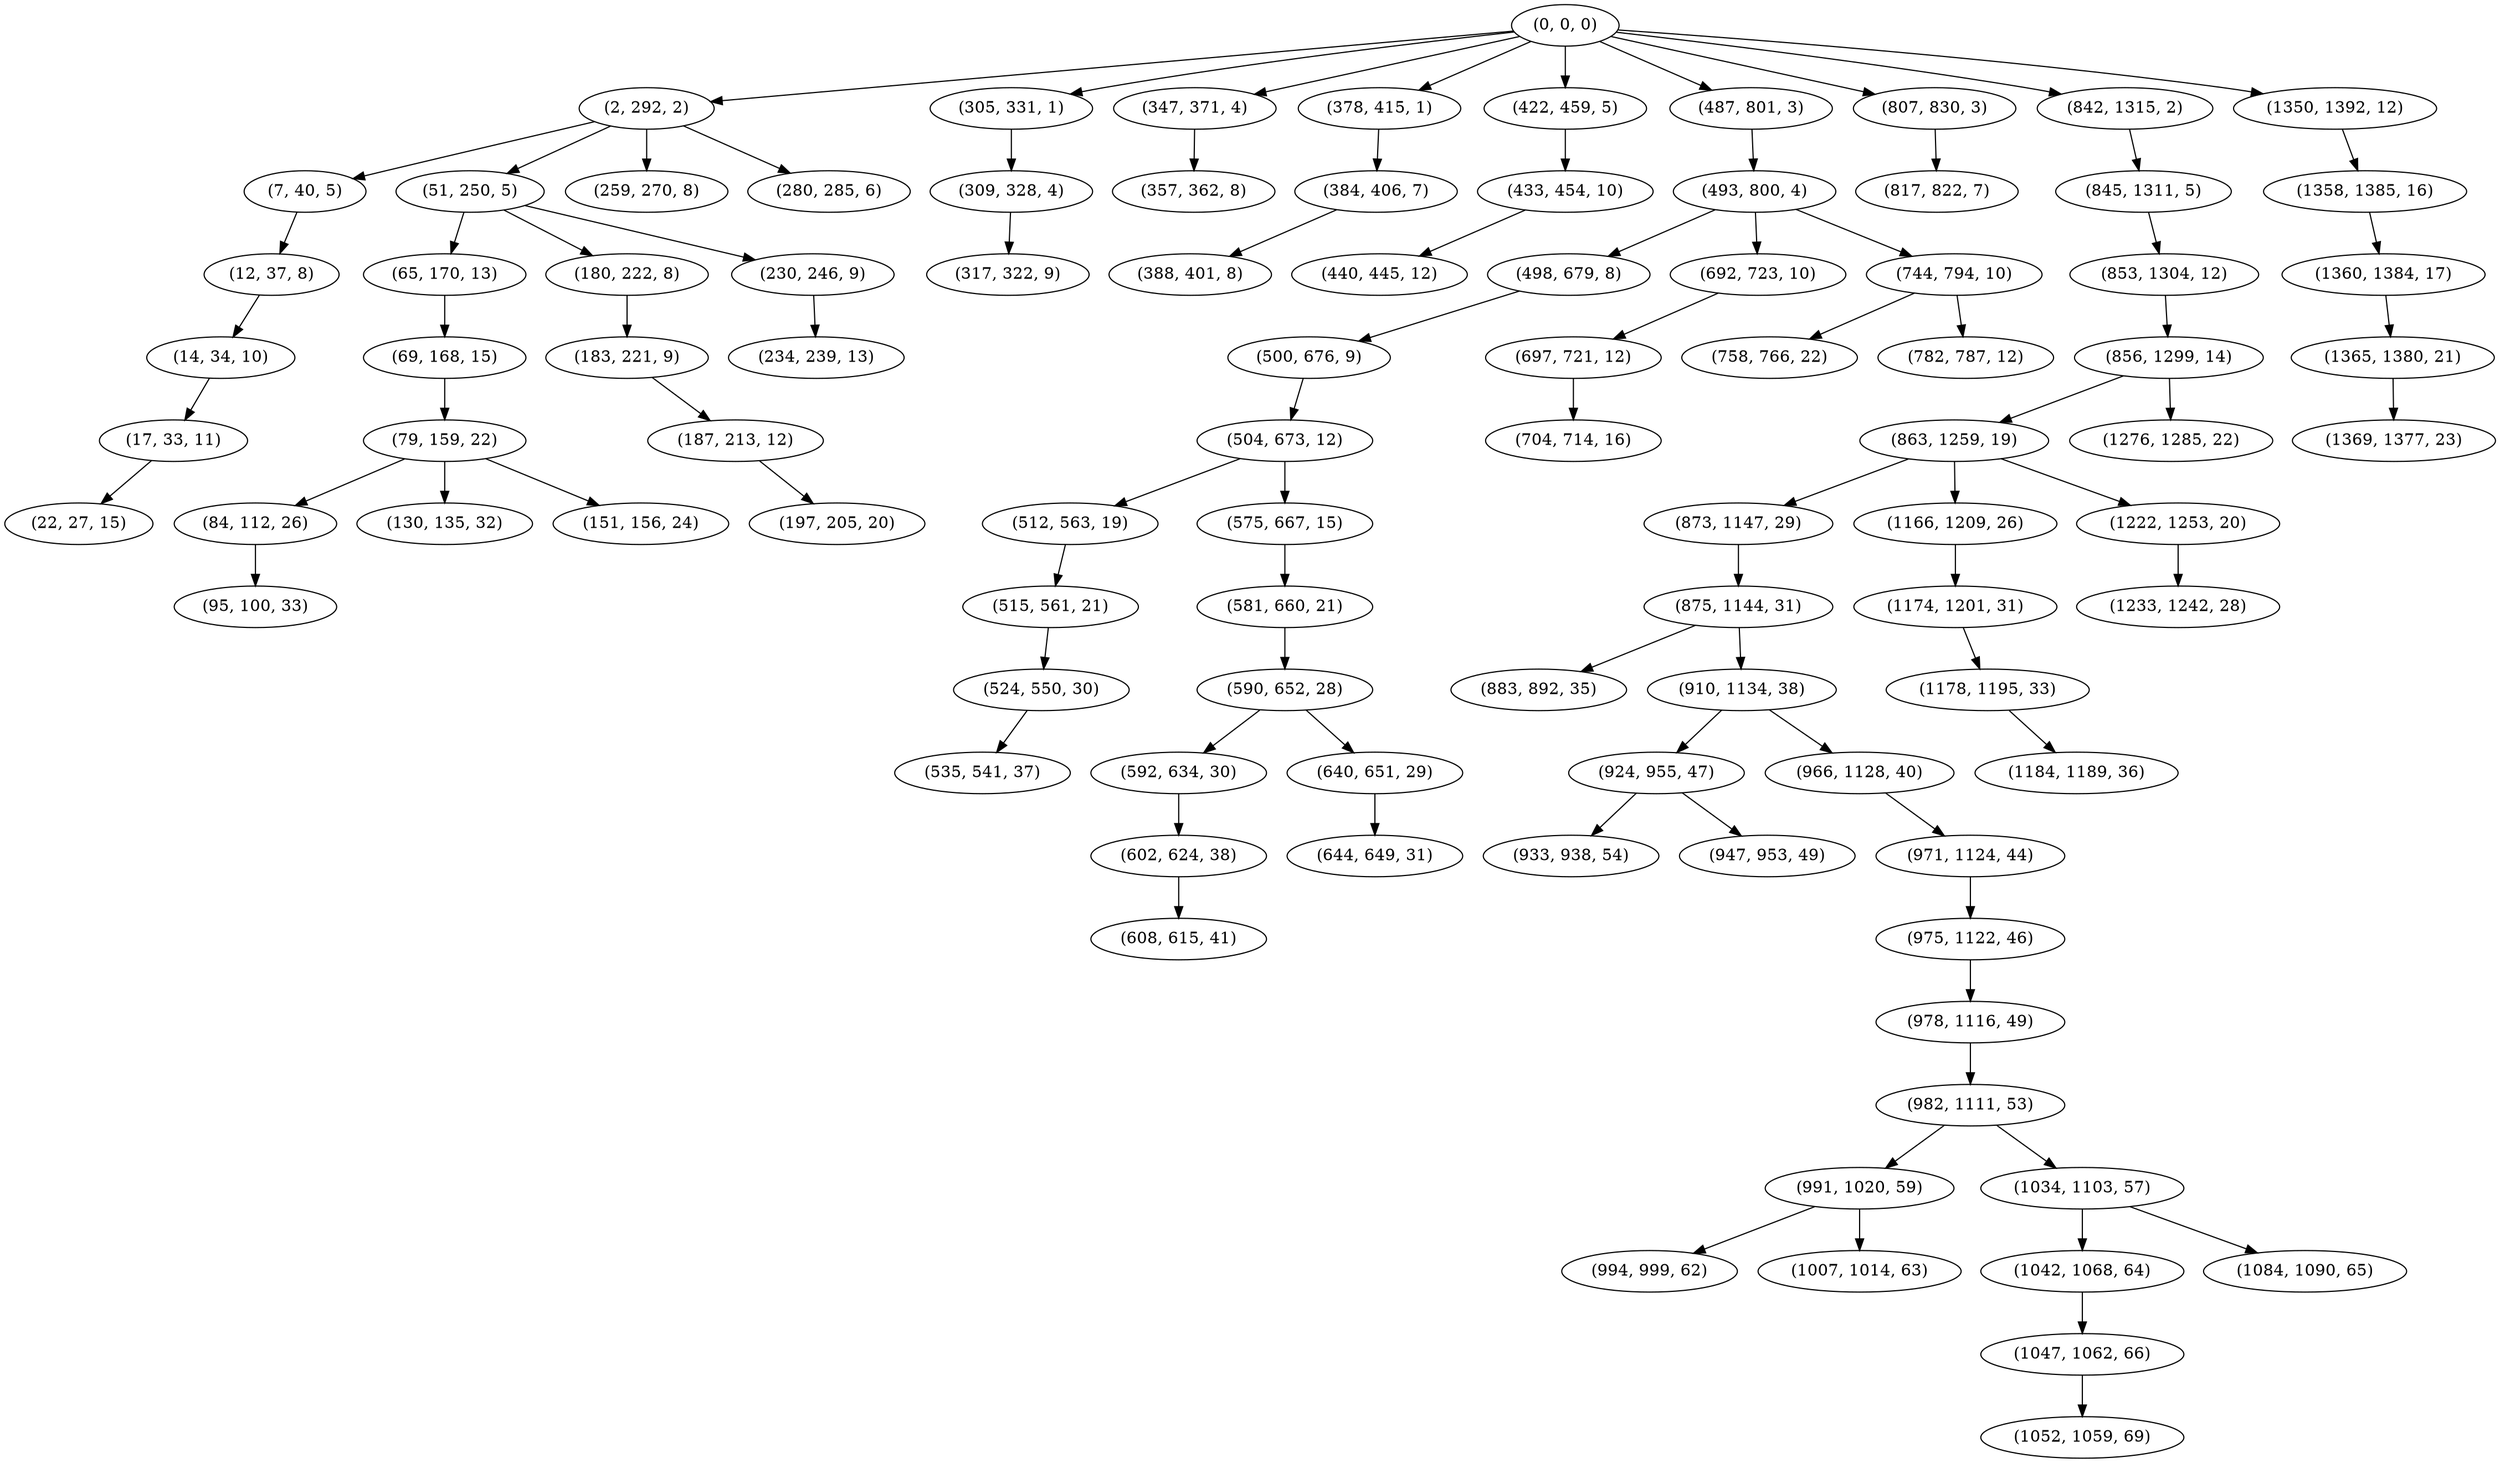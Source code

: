 digraph tree {
    "(0, 0, 0)";
    "(2, 292, 2)";
    "(7, 40, 5)";
    "(12, 37, 8)";
    "(14, 34, 10)";
    "(17, 33, 11)";
    "(22, 27, 15)";
    "(51, 250, 5)";
    "(65, 170, 13)";
    "(69, 168, 15)";
    "(79, 159, 22)";
    "(84, 112, 26)";
    "(95, 100, 33)";
    "(130, 135, 32)";
    "(151, 156, 24)";
    "(180, 222, 8)";
    "(183, 221, 9)";
    "(187, 213, 12)";
    "(197, 205, 20)";
    "(230, 246, 9)";
    "(234, 239, 13)";
    "(259, 270, 8)";
    "(280, 285, 6)";
    "(305, 331, 1)";
    "(309, 328, 4)";
    "(317, 322, 9)";
    "(347, 371, 4)";
    "(357, 362, 8)";
    "(378, 415, 1)";
    "(384, 406, 7)";
    "(388, 401, 8)";
    "(422, 459, 5)";
    "(433, 454, 10)";
    "(440, 445, 12)";
    "(487, 801, 3)";
    "(493, 800, 4)";
    "(498, 679, 8)";
    "(500, 676, 9)";
    "(504, 673, 12)";
    "(512, 563, 19)";
    "(515, 561, 21)";
    "(524, 550, 30)";
    "(535, 541, 37)";
    "(575, 667, 15)";
    "(581, 660, 21)";
    "(590, 652, 28)";
    "(592, 634, 30)";
    "(602, 624, 38)";
    "(608, 615, 41)";
    "(640, 651, 29)";
    "(644, 649, 31)";
    "(692, 723, 10)";
    "(697, 721, 12)";
    "(704, 714, 16)";
    "(744, 794, 10)";
    "(758, 766, 22)";
    "(782, 787, 12)";
    "(807, 830, 3)";
    "(817, 822, 7)";
    "(842, 1315, 2)";
    "(845, 1311, 5)";
    "(853, 1304, 12)";
    "(856, 1299, 14)";
    "(863, 1259, 19)";
    "(873, 1147, 29)";
    "(875, 1144, 31)";
    "(883, 892, 35)";
    "(910, 1134, 38)";
    "(924, 955, 47)";
    "(933, 938, 54)";
    "(947, 953, 49)";
    "(966, 1128, 40)";
    "(971, 1124, 44)";
    "(975, 1122, 46)";
    "(978, 1116, 49)";
    "(982, 1111, 53)";
    "(991, 1020, 59)";
    "(994, 999, 62)";
    "(1007, 1014, 63)";
    "(1034, 1103, 57)";
    "(1042, 1068, 64)";
    "(1047, 1062, 66)";
    "(1052, 1059, 69)";
    "(1084, 1090, 65)";
    "(1166, 1209, 26)";
    "(1174, 1201, 31)";
    "(1178, 1195, 33)";
    "(1184, 1189, 36)";
    "(1222, 1253, 20)";
    "(1233, 1242, 28)";
    "(1276, 1285, 22)";
    "(1350, 1392, 12)";
    "(1358, 1385, 16)";
    "(1360, 1384, 17)";
    "(1365, 1380, 21)";
    "(1369, 1377, 23)";
    "(0, 0, 0)" -> "(2, 292, 2)";
    "(0, 0, 0)" -> "(305, 331, 1)";
    "(0, 0, 0)" -> "(347, 371, 4)";
    "(0, 0, 0)" -> "(378, 415, 1)";
    "(0, 0, 0)" -> "(422, 459, 5)";
    "(0, 0, 0)" -> "(487, 801, 3)";
    "(0, 0, 0)" -> "(807, 830, 3)";
    "(0, 0, 0)" -> "(842, 1315, 2)";
    "(0, 0, 0)" -> "(1350, 1392, 12)";
    "(2, 292, 2)" -> "(7, 40, 5)";
    "(2, 292, 2)" -> "(51, 250, 5)";
    "(2, 292, 2)" -> "(259, 270, 8)";
    "(2, 292, 2)" -> "(280, 285, 6)";
    "(7, 40, 5)" -> "(12, 37, 8)";
    "(12, 37, 8)" -> "(14, 34, 10)";
    "(14, 34, 10)" -> "(17, 33, 11)";
    "(17, 33, 11)" -> "(22, 27, 15)";
    "(51, 250, 5)" -> "(65, 170, 13)";
    "(51, 250, 5)" -> "(180, 222, 8)";
    "(51, 250, 5)" -> "(230, 246, 9)";
    "(65, 170, 13)" -> "(69, 168, 15)";
    "(69, 168, 15)" -> "(79, 159, 22)";
    "(79, 159, 22)" -> "(84, 112, 26)";
    "(79, 159, 22)" -> "(130, 135, 32)";
    "(79, 159, 22)" -> "(151, 156, 24)";
    "(84, 112, 26)" -> "(95, 100, 33)";
    "(180, 222, 8)" -> "(183, 221, 9)";
    "(183, 221, 9)" -> "(187, 213, 12)";
    "(187, 213, 12)" -> "(197, 205, 20)";
    "(230, 246, 9)" -> "(234, 239, 13)";
    "(305, 331, 1)" -> "(309, 328, 4)";
    "(309, 328, 4)" -> "(317, 322, 9)";
    "(347, 371, 4)" -> "(357, 362, 8)";
    "(378, 415, 1)" -> "(384, 406, 7)";
    "(384, 406, 7)" -> "(388, 401, 8)";
    "(422, 459, 5)" -> "(433, 454, 10)";
    "(433, 454, 10)" -> "(440, 445, 12)";
    "(487, 801, 3)" -> "(493, 800, 4)";
    "(493, 800, 4)" -> "(498, 679, 8)";
    "(493, 800, 4)" -> "(692, 723, 10)";
    "(493, 800, 4)" -> "(744, 794, 10)";
    "(498, 679, 8)" -> "(500, 676, 9)";
    "(500, 676, 9)" -> "(504, 673, 12)";
    "(504, 673, 12)" -> "(512, 563, 19)";
    "(504, 673, 12)" -> "(575, 667, 15)";
    "(512, 563, 19)" -> "(515, 561, 21)";
    "(515, 561, 21)" -> "(524, 550, 30)";
    "(524, 550, 30)" -> "(535, 541, 37)";
    "(575, 667, 15)" -> "(581, 660, 21)";
    "(581, 660, 21)" -> "(590, 652, 28)";
    "(590, 652, 28)" -> "(592, 634, 30)";
    "(590, 652, 28)" -> "(640, 651, 29)";
    "(592, 634, 30)" -> "(602, 624, 38)";
    "(602, 624, 38)" -> "(608, 615, 41)";
    "(640, 651, 29)" -> "(644, 649, 31)";
    "(692, 723, 10)" -> "(697, 721, 12)";
    "(697, 721, 12)" -> "(704, 714, 16)";
    "(744, 794, 10)" -> "(758, 766, 22)";
    "(744, 794, 10)" -> "(782, 787, 12)";
    "(807, 830, 3)" -> "(817, 822, 7)";
    "(842, 1315, 2)" -> "(845, 1311, 5)";
    "(845, 1311, 5)" -> "(853, 1304, 12)";
    "(853, 1304, 12)" -> "(856, 1299, 14)";
    "(856, 1299, 14)" -> "(863, 1259, 19)";
    "(856, 1299, 14)" -> "(1276, 1285, 22)";
    "(863, 1259, 19)" -> "(873, 1147, 29)";
    "(863, 1259, 19)" -> "(1166, 1209, 26)";
    "(863, 1259, 19)" -> "(1222, 1253, 20)";
    "(873, 1147, 29)" -> "(875, 1144, 31)";
    "(875, 1144, 31)" -> "(883, 892, 35)";
    "(875, 1144, 31)" -> "(910, 1134, 38)";
    "(910, 1134, 38)" -> "(924, 955, 47)";
    "(910, 1134, 38)" -> "(966, 1128, 40)";
    "(924, 955, 47)" -> "(933, 938, 54)";
    "(924, 955, 47)" -> "(947, 953, 49)";
    "(966, 1128, 40)" -> "(971, 1124, 44)";
    "(971, 1124, 44)" -> "(975, 1122, 46)";
    "(975, 1122, 46)" -> "(978, 1116, 49)";
    "(978, 1116, 49)" -> "(982, 1111, 53)";
    "(982, 1111, 53)" -> "(991, 1020, 59)";
    "(982, 1111, 53)" -> "(1034, 1103, 57)";
    "(991, 1020, 59)" -> "(994, 999, 62)";
    "(991, 1020, 59)" -> "(1007, 1014, 63)";
    "(1034, 1103, 57)" -> "(1042, 1068, 64)";
    "(1034, 1103, 57)" -> "(1084, 1090, 65)";
    "(1042, 1068, 64)" -> "(1047, 1062, 66)";
    "(1047, 1062, 66)" -> "(1052, 1059, 69)";
    "(1166, 1209, 26)" -> "(1174, 1201, 31)";
    "(1174, 1201, 31)" -> "(1178, 1195, 33)";
    "(1178, 1195, 33)" -> "(1184, 1189, 36)";
    "(1222, 1253, 20)" -> "(1233, 1242, 28)";
    "(1350, 1392, 12)" -> "(1358, 1385, 16)";
    "(1358, 1385, 16)" -> "(1360, 1384, 17)";
    "(1360, 1384, 17)" -> "(1365, 1380, 21)";
    "(1365, 1380, 21)" -> "(1369, 1377, 23)";
}
